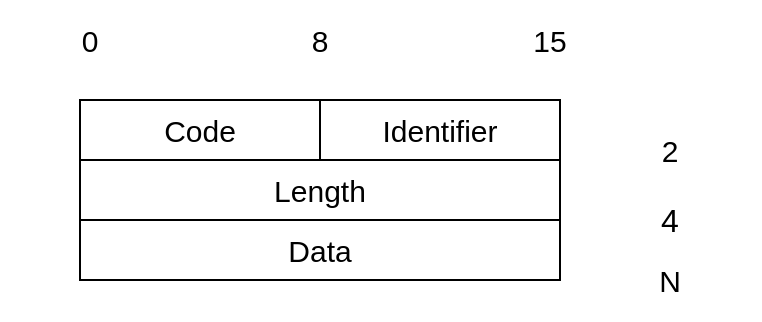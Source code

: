 <mxfile version="21.6.6" type="github">
  <diagram name="第 1 页" id="XVweopWcRHPgvYZ2m_Qd">
    <mxGraphModel dx="874" dy="869" grid="1" gridSize="10" guides="1" tooltips="1" connect="1" arrows="1" fold="1" page="1" pageScale="1" pageWidth="827" pageHeight="1169" math="0" shadow="0">
      <root>
        <mxCell id="0" />
        <mxCell id="1" parent="0" />
        <mxCell id="4Pa99XrtWjeAI7kEeQyA-1" value="4" style="rounded=1;whiteSpace=wrap;html=1;strokeColor=none;fontSize=16;" parent="1" vertex="1">
          <mxGeometry x="500" y="130" width="90" height="40" as="geometry" />
        </mxCell>
        <mxCell id="4Pa99XrtWjeAI7kEeQyA-2" value="&lt;span style=&quot;font-size: 15px;&quot;&gt;Code&lt;/span&gt;" style="rounded=0;whiteSpace=wrap;html=1;" parent="1" vertex="1">
          <mxGeometry x="250" y="90" width="120" height="30" as="geometry" />
        </mxCell>
        <mxCell id="4Pa99XrtWjeAI7kEeQyA-3" value="&lt;span style=&quot;font-size: 15px;&quot;&gt;Identifier&lt;/span&gt;" style="rounded=0;whiteSpace=wrap;html=1;" parent="1" vertex="1">
          <mxGeometry x="370" y="90" width="120" height="30" as="geometry" />
        </mxCell>
        <mxCell id="4Pa99XrtWjeAI7kEeQyA-4" value="Length" style="rounded=0;whiteSpace=wrap;html=1;fontSize=15;" parent="1" vertex="1">
          <mxGeometry x="250" y="120" width="240" height="30" as="geometry" />
        </mxCell>
        <mxCell id="4Pa99XrtWjeAI7kEeQyA-5" value="&lt;span style=&quot;font-size: 15px;&quot;&gt;Data&lt;/span&gt;" style="rounded=0;whiteSpace=wrap;html=1;" parent="1" vertex="1">
          <mxGeometry x="250" y="150" width="240" height="30" as="geometry" />
        </mxCell>
        <mxCell id="4Pa99XrtWjeAI7kEeQyA-7" value="&lt;font style=&quot;font-size: 15px;&quot;&gt;0&lt;/font&gt;" style="rounded=1;whiteSpace=wrap;html=1;strokeColor=none;" parent="1" vertex="1">
          <mxGeometry x="210" y="40" width="90" height="40" as="geometry" />
        </mxCell>
        <mxCell id="4Pa99XrtWjeAI7kEeQyA-8" value="8" style="rounded=1;whiteSpace=wrap;html=1;strokeColor=none;fontSize=15;" parent="1" vertex="1">
          <mxGeometry x="325" y="40" width="90" height="40" as="geometry" />
        </mxCell>
        <mxCell id="4Pa99XrtWjeAI7kEeQyA-9" value="15" style="rounded=1;whiteSpace=wrap;html=1;strokeColor=none;fontSize=15;" parent="1" vertex="1">
          <mxGeometry x="440" y="40" width="90" height="40" as="geometry" />
        </mxCell>
        <mxCell id="4Pa99XrtWjeAI7kEeQyA-10" value="2" style="rounded=1;whiteSpace=wrap;html=1;strokeColor=none;fontSize=15;" parent="1" vertex="1">
          <mxGeometry x="500" y="100" width="90" height="30" as="geometry" />
        </mxCell>
        <mxCell id="4Pa99XrtWjeAI7kEeQyA-12" value="&lt;font style=&quot;font-size: 15px;&quot;&gt;N&lt;/font&gt;" style="rounded=1;whiteSpace=wrap;html=1;strokeColor=none;" parent="1" vertex="1">
          <mxGeometry x="500" y="160" width="90" height="40" as="geometry" />
        </mxCell>
      </root>
    </mxGraphModel>
  </diagram>
</mxfile>
